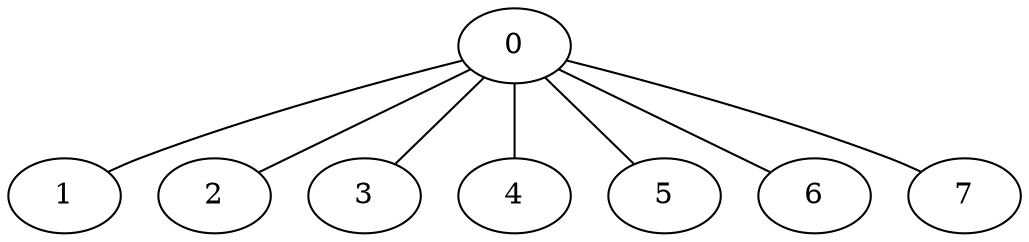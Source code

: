 strict graph  {
0;
1;
2;
3;
4;
5;
6;
7;
0 -- 1  [weight=918];
0 -- 2  [weight=20];
0 -- 3  [weight=957];
0 -- 4  [weight=137];
0 -- 5  [weight=847];
0 -- 6  [weight=842];
0 -- 7  [weight=167];
}
